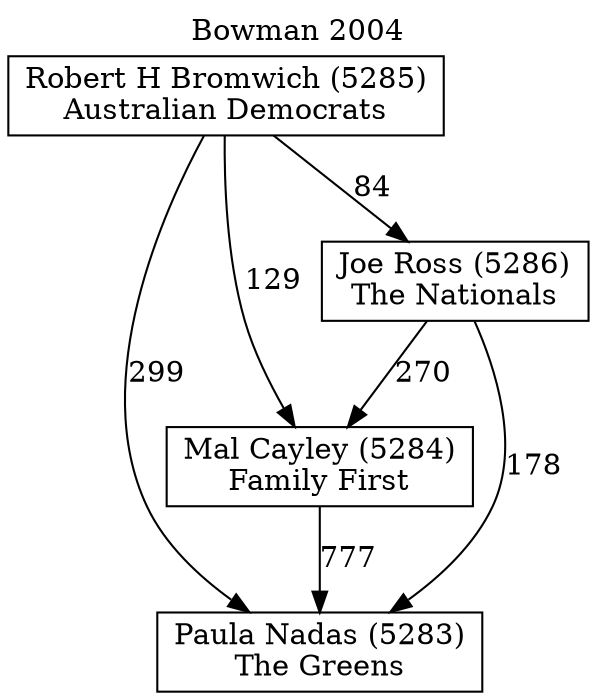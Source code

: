 // House preference flow
digraph "Paula Nadas (5283)_Bowman_2004" {
	graph [label="Bowman 2004" labelloc=t mclimit=10]
	node [shape=box]
	"Paula Nadas (5283)" [label="Paula Nadas (5283)
The Greens"]
	"Mal Cayley (5284)" [label="Mal Cayley (5284)
Family First"]
	"Joe Ross (5286)" [label="Joe Ross (5286)
The Nationals"]
	"Robert H Bromwich (5285)" [label="Robert H Bromwich (5285)
Australian Democrats"]
	"Paula Nadas (5283)" [label="Paula Nadas (5283)
The Greens"]
	"Joe Ross (5286)" [label="Joe Ross (5286)
The Nationals"]
	"Robert H Bromwich (5285)" [label="Robert H Bromwich (5285)
Australian Democrats"]
	"Paula Nadas (5283)" [label="Paula Nadas (5283)
The Greens"]
	"Robert H Bromwich (5285)" [label="Robert H Bromwich (5285)
Australian Democrats"]
	"Robert H Bromwich (5285)" [label="Robert H Bromwich (5285)
Australian Democrats"]
	"Joe Ross (5286)" [label="Joe Ross (5286)
The Nationals"]
	"Robert H Bromwich (5285)" [label="Robert H Bromwich (5285)
Australian Democrats"]
	"Robert H Bromwich (5285)" [label="Robert H Bromwich (5285)
Australian Democrats"]
	"Mal Cayley (5284)" [label="Mal Cayley (5284)
Family First"]
	"Joe Ross (5286)" [label="Joe Ross (5286)
The Nationals"]
	"Robert H Bromwich (5285)" [label="Robert H Bromwich (5285)
Australian Democrats"]
	"Mal Cayley (5284)" [label="Mal Cayley (5284)
Family First"]
	"Robert H Bromwich (5285)" [label="Robert H Bromwich (5285)
Australian Democrats"]
	"Robert H Bromwich (5285)" [label="Robert H Bromwich (5285)
Australian Democrats"]
	"Joe Ross (5286)" [label="Joe Ross (5286)
The Nationals"]
	"Robert H Bromwich (5285)" [label="Robert H Bromwich (5285)
Australian Democrats"]
	"Robert H Bromwich (5285)" [label="Robert H Bromwich (5285)
Australian Democrats"]
	"Mal Cayley (5284)" -> "Paula Nadas (5283)" [label=777]
	"Joe Ross (5286)" -> "Mal Cayley (5284)" [label=270]
	"Robert H Bromwich (5285)" -> "Joe Ross (5286)" [label=84]
	"Joe Ross (5286)" -> "Paula Nadas (5283)" [label=178]
	"Robert H Bromwich (5285)" -> "Paula Nadas (5283)" [label=299]
	"Robert H Bromwich (5285)" -> "Mal Cayley (5284)" [label=129]
}
